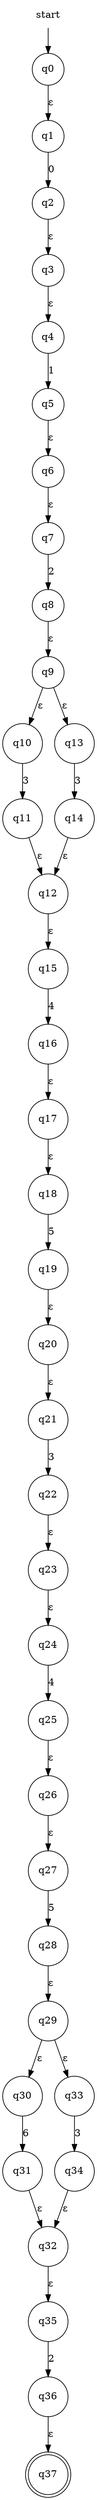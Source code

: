 digraph automaton {
    node [shape=none]; start;
    node [shape=doublecircle]; "q37";
    node [shape=circle];
    start -> "q0";
    "q0" -> "q1" [label="&epsilon;"];
    "q1" -> "q2" [label="0"];
    "q2" -> "q3" [label="&epsilon;"];
    "q3" -> "q4" [label="&epsilon;"];
    "q4" -> "q5" [label="1"];
    "q5" -> "q6" [label="&epsilon;"];
    "q6" -> "q7" [label="&epsilon;"];
    "q7" -> "q8" [label="2"];
    "q8" -> "q9" [label="&epsilon;"];
    "q9" -> "q10" [label="&epsilon;"];
    "q9" -> "q13" [label="&epsilon;"];
    "q10" -> "q11" [label="3"];
    "q11" -> "q12" [label="&epsilon;"];
    "q12" -> "q15" [label="&epsilon;"];
    "q13" -> "q14" [label="3"];
    "q14" -> "q12" [label="&epsilon;"];
    "q15" -> "q16" [label="4"];
    "q16" -> "q17" [label="&epsilon;"];
    "q17" -> "q18" [label="&epsilon;"];
    "q18" -> "q19" [label="5"];
    "q19" -> "q20" [label="&epsilon;"];
    "q20" -> "q21" [label="&epsilon;"];
    "q21" -> "q22" [label="3"];
    "q22" -> "q23" [label="&epsilon;"];
    "q23" -> "q24" [label="&epsilon;"];
    "q24" -> "q25" [label="4"];
    "q25" -> "q26" [label="&epsilon;"];
    "q26" -> "q27" [label="&epsilon;"];
    "q27" -> "q28" [label="5"];
    "q28" -> "q29" [label="&epsilon;"];
    "q29" -> "q30" [label="&epsilon;"];
    "q29" -> "q33" [label="&epsilon;"];
    "q30" -> "q31" [label="6"];
    "q31" -> "q32" [label="&epsilon;"];
    "q32" -> "q35" [label="&epsilon;"];
    "q33" -> "q34" [label="3"];
    "q34" -> "q32" [label="&epsilon;"];
    "q35" -> "q36" [label="2"];
    "q36" -> "q37" [label="&epsilon;"];
}

